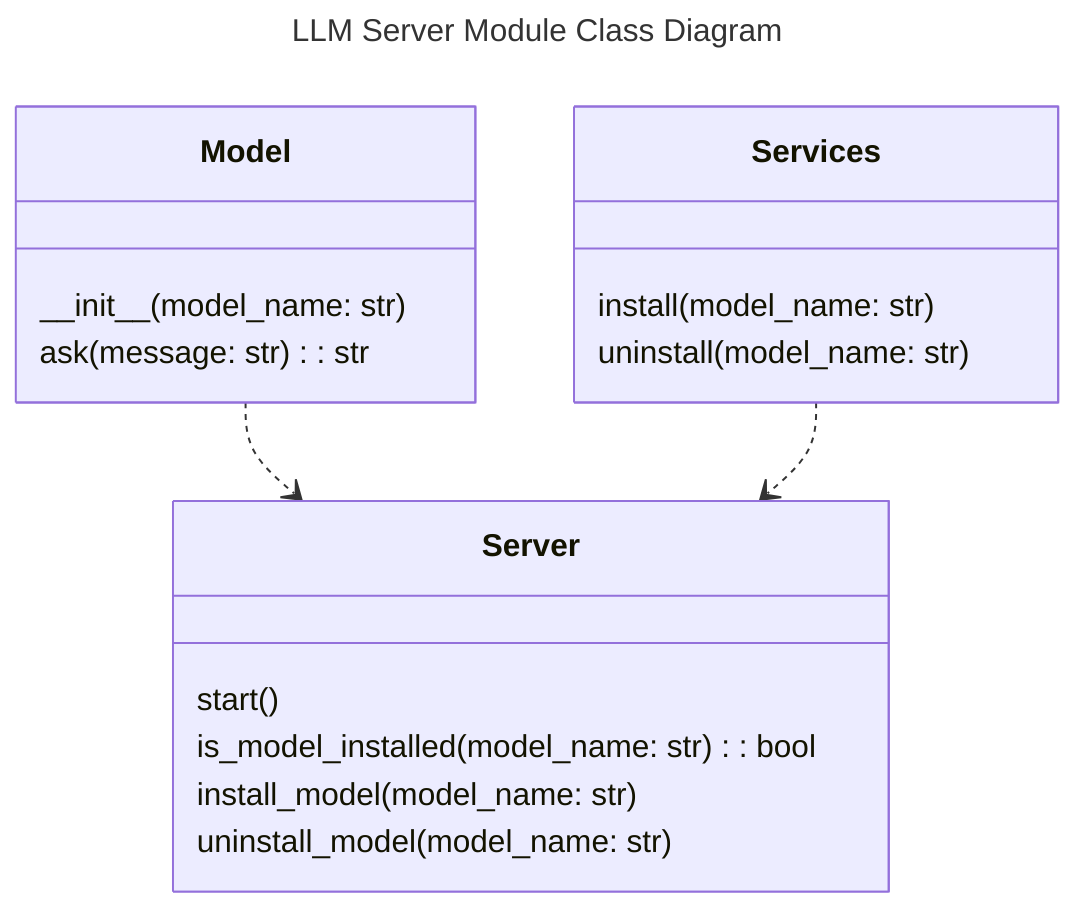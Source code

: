 ---
title: LLM Server Module Class Diagram
---
classDiagram

    class Server {
        start()
        is_model_installed(model_name: str): bool
        install_model(model_name: str)
        uninstall_model(model_name: str)
    }

    class Model {
        \_\_init\_\_(model_name: str)
        ask(message: str): str
    }

    class Services {
        install(model_name: str)
        uninstall(model_name: str)
    }

    Model ..> Server
    Services ..> Server